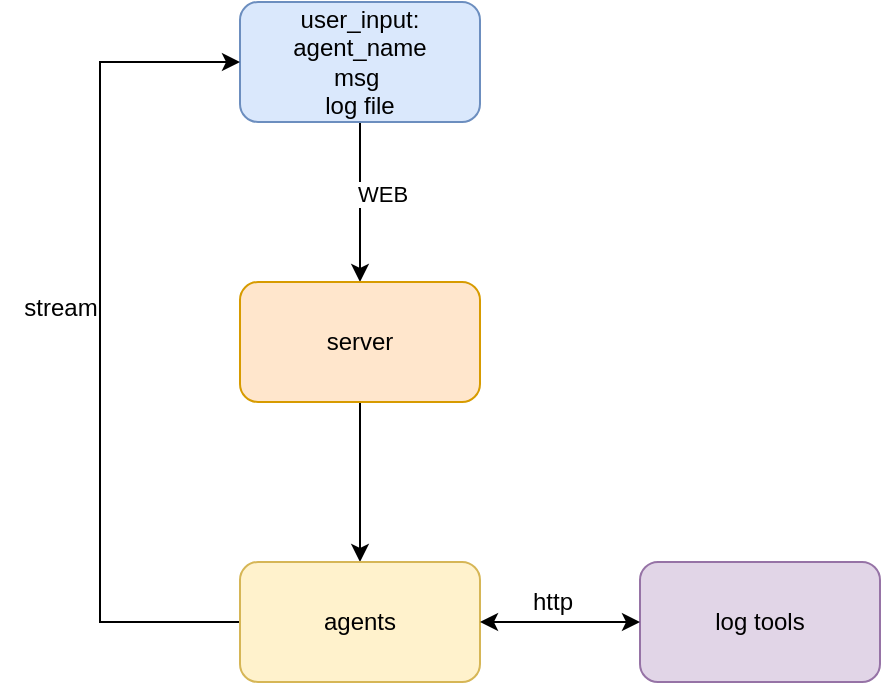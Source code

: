 <mxfile version="24.8.3">
  <diagram name="第 1 页" id="WHuSsXuLQG52UjphW0Mo">
    <mxGraphModel dx="1050" dy="565" grid="1" gridSize="10" guides="1" tooltips="1" connect="1" arrows="1" fold="1" page="1" pageScale="1" pageWidth="827" pageHeight="1169" math="0" shadow="0">
      <root>
        <mxCell id="0" />
        <mxCell id="1" parent="0" />
        <mxCell id="2kV6h25K0Nqf1A58Xm7x-3" value="" style="edgeStyle=orthogonalEdgeStyle;rounded=0;orthogonalLoop=1;jettySize=auto;html=1;" edge="1" parent="1" source="2kV6h25K0Nqf1A58Xm7x-1" target="2kV6h25K0Nqf1A58Xm7x-2">
          <mxGeometry relative="1" as="geometry" />
        </mxCell>
        <mxCell id="2kV6h25K0Nqf1A58Xm7x-20" value="WEB" style="edgeLabel;html=1;align=center;verticalAlign=middle;resizable=0;points=[];" vertex="1" connectable="0" parent="2kV6h25K0Nqf1A58Xm7x-3">
          <mxGeometry x="-0.1" y="10" relative="1" as="geometry">
            <mxPoint x="1" as="offset" />
          </mxGeometry>
        </mxCell>
        <mxCell id="2kV6h25K0Nqf1A58Xm7x-1" value="&lt;span style=&quot;text-wrap-mode: nowrap;&quot;&gt;user_input:&lt;/span&gt;&lt;div style=&quot;text-wrap-mode: nowrap;&quot;&gt;agent_name&lt;/div&gt;&lt;div style=&quot;text-wrap-mode: nowrap;&quot;&gt;msg&amp;nbsp;&lt;/div&gt;&lt;div style=&quot;text-wrap-mode: nowrap;&quot;&gt;log file&lt;/div&gt;" style="rounded=1;whiteSpace=wrap;html=1;fillColor=#dae8fc;strokeColor=#6c8ebf;" vertex="1" parent="1">
          <mxGeometry x="320" y="80" width="120" height="60" as="geometry" />
        </mxCell>
        <mxCell id="2kV6h25K0Nqf1A58Xm7x-7" value="" style="edgeStyle=orthogonalEdgeStyle;rounded=0;orthogonalLoop=1;jettySize=auto;html=1;" edge="1" parent="1" source="2kV6h25K0Nqf1A58Xm7x-2" target="2kV6h25K0Nqf1A58Xm7x-6">
          <mxGeometry relative="1" as="geometry" />
        </mxCell>
        <mxCell id="2kV6h25K0Nqf1A58Xm7x-2" value="server" style="rounded=1;whiteSpace=wrap;html=1;fillColor=#ffe6cc;strokeColor=#d79b00;" vertex="1" parent="1">
          <mxGeometry x="320" y="220" width="120" height="60" as="geometry" />
        </mxCell>
        <mxCell id="2kV6h25K0Nqf1A58Xm7x-18" style="edgeStyle=orthogonalEdgeStyle;rounded=0;orthogonalLoop=1;jettySize=auto;html=1;entryX=0;entryY=0.5;entryDx=0;entryDy=0;" edge="1" parent="1" source="2kV6h25K0Nqf1A58Xm7x-6" target="2kV6h25K0Nqf1A58Xm7x-1">
          <mxGeometry relative="1" as="geometry">
            <Array as="points">
              <mxPoint x="250" y="390" />
              <mxPoint x="250" y="110" />
            </Array>
          </mxGeometry>
        </mxCell>
        <mxCell id="2kV6h25K0Nqf1A58Xm7x-6" value="agents" style="rounded=1;whiteSpace=wrap;html=1;fillColor=#fff2cc;strokeColor=#d6b656;" vertex="1" parent="1">
          <mxGeometry x="320" y="360" width="120" height="60" as="geometry" />
        </mxCell>
        <mxCell id="2kV6h25K0Nqf1A58Xm7x-11" value="log tools" style="rounded=1;whiteSpace=wrap;html=1;fillColor=#e1d5e7;strokeColor=#9673a6;" vertex="1" parent="1">
          <mxGeometry x="520" y="360" width="120" height="60" as="geometry" />
        </mxCell>
        <mxCell id="2kV6h25K0Nqf1A58Xm7x-16" value="" style="endArrow=classic;startArrow=classic;html=1;rounded=0;entryX=0;entryY=0.5;entryDx=0;entryDy=0;exitX=1;exitY=0.5;exitDx=0;exitDy=0;" edge="1" parent="1" source="2kV6h25K0Nqf1A58Xm7x-6" target="2kV6h25K0Nqf1A58Xm7x-11">
          <mxGeometry width="50" height="50" relative="1" as="geometry">
            <mxPoint x="390" y="520" as="sourcePoint" />
            <mxPoint x="440" y="470" as="targetPoint" />
          </mxGeometry>
        </mxCell>
        <mxCell id="2kV6h25K0Nqf1A58Xm7x-17" value="http" style="text;html=1;align=center;verticalAlign=middle;resizable=0;points=[];autosize=1;strokeColor=none;fillColor=none;" vertex="1" parent="1">
          <mxGeometry x="456" y="365" width="40" height="30" as="geometry" />
        </mxCell>
        <mxCell id="2kV6h25K0Nqf1A58Xm7x-19" value="stream" style="text;html=1;align=center;verticalAlign=middle;resizable=0;points=[];autosize=1;strokeColor=none;fillColor=none;" vertex="1" parent="1">
          <mxGeometry x="200" y="218" width="60" height="30" as="geometry" />
        </mxCell>
      </root>
    </mxGraphModel>
  </diagram>
</mxfile>
